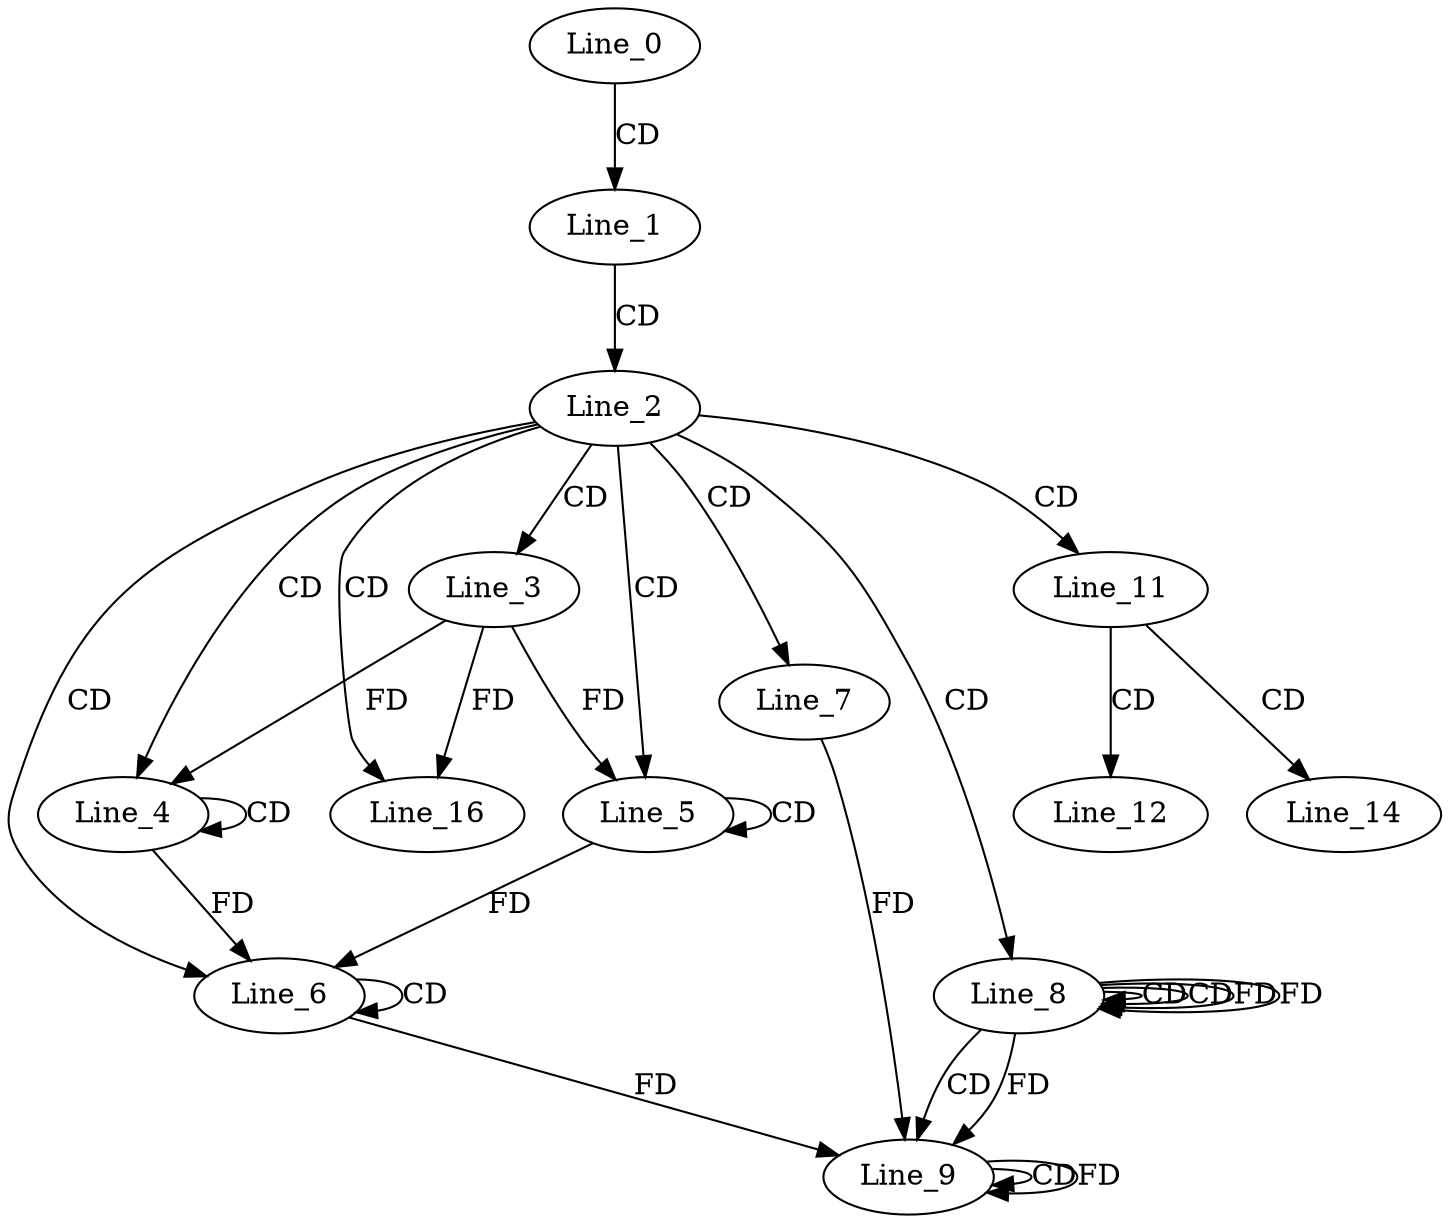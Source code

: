 digraph G {
  Line_0;
  Line_1;
  Line_2;
  Line_3;
  Line_4;
  Line_4;
  Line_5;
  Line_5;
  Line_6;
  Line_6;
  Line_6;
  Line_6;
  Line_7;
  Line_8;
  Line_8;
  Line_8;
  Line_9;
  Line_9;
  Line_9;
  Line_11;
  Line_12;
  Line_14;
  Line_16;
  Line_0 -> Line_1 [ label="CD" ];
  Line_1 -> Line_2 [ label="CD" ];
  Line_2 -> Line_3 [ label="CD" ];
  Line_2 -> Line_4 [ label="CD" ];
  Line_4 -> Line_4 [ label="CD" ];
  Line_3 -> Line_4 [ label="FD" ];
  Line_2 -> Line_5 [ label="CD" ];
  Line_5 -> Line_5 [ label="CD" ];
  Line_3 -> Line_5 [ label="FD" ];
  Line_2 -> Line_6 [ label="CD" ];
  Line_6 -> Line_6 [ label="CD" ];
  Line_4 -> Line_6 [ label="FD" ];
  Line_5 -> Line_6 [ label="FD" ];
  Line_2 -> Line_7 [ label="CD" ];
  Line_2 -> Line_8 [ label="CD" ];
  Line_8 -> Line_8 [ label="CD" ];
  Line_8 -> Line_8 [ label="CD" ];
  Line_8 -> Line_8 [ label="FD" ];
  Line_8 -> Line_9 [ label="CD" ];
  Line_6 -> Line_9 [ label="FD" ];
  Line_8 -> Line_9 [ label="FD" ];
  Line_9 -> Line_9 [ label="CD" ];
  Line_9 -> Line_9 [ label="FD" ];
  Line_7 -> Line_9 [ label="FD" ];
  Line_2 -> Line_11 [ label="CD" ];
  Line_11 -> Line_12 [ label="CD" ];
  Line_11 -> Line_14 [ label="CD" ];
  Line_2 -> Line_16 [ label="CD" ];
  Line_3 -> Line_16 [ label="FD" ];
  Line_8 -> Line_8 [ label="FD" ];
}
